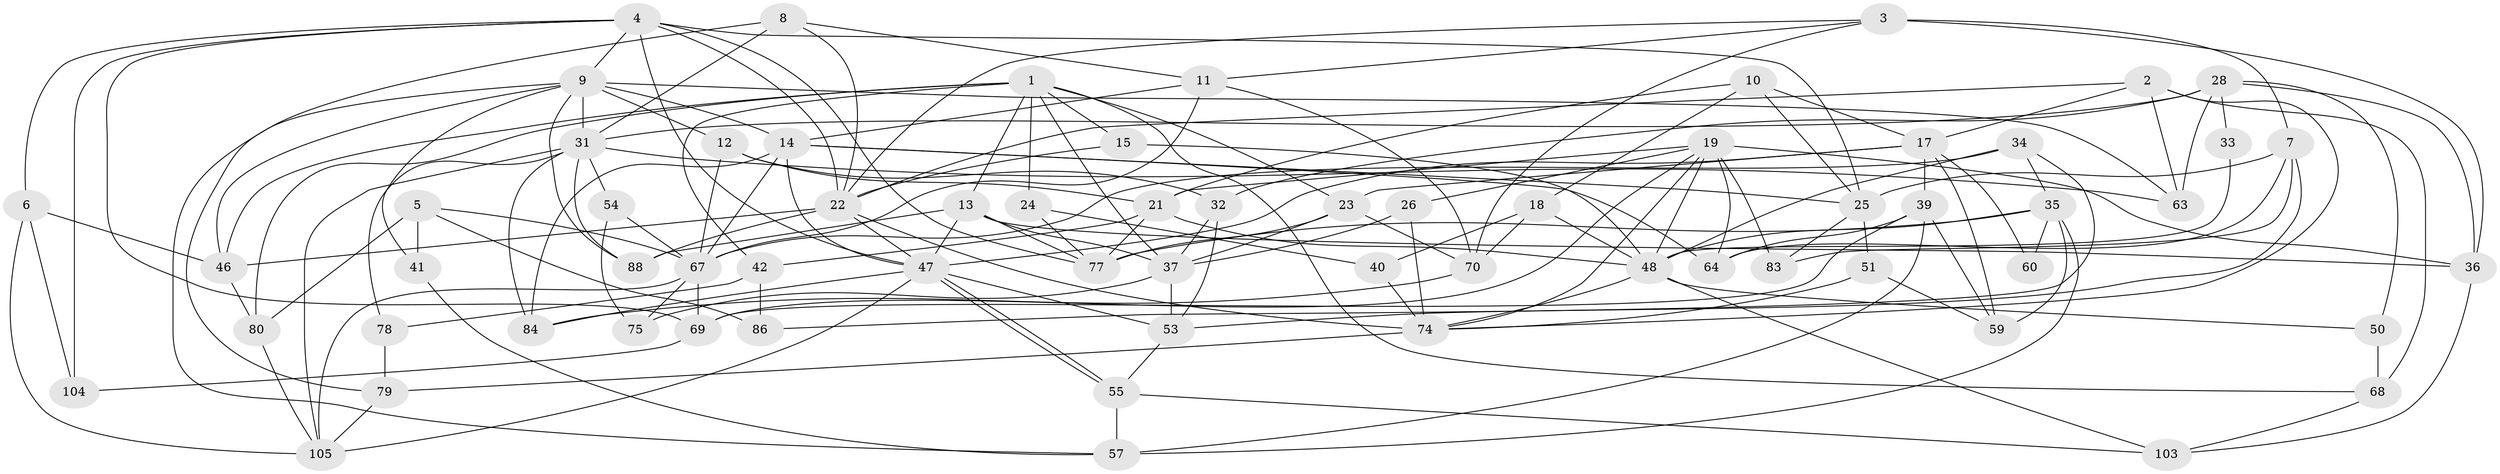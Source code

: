 // original degree distribution, {7: 0.04716981132075472, 4: 0.39622641509433965, 5: 0.10377358490566038, 3: 0.2830188679245283, 2: 0.07547169811320754, 6: 0.09433962264150944}
// Generated by graph-tools (version 1.1) at 2025/11/02/27/25 16:11:23]
// undirected, 66 vertices, 166 edges
graph export_dot {
graph [start="1"]
  node [color=gray90,style=filled];
  1 [super="+16"];
  2 [super="+100"];
  3 [super="+52"];
  4 [super="+45"];
  5 [super="+44"];
  6 [super="+65"];
  7 [super="+106"];
  8 [super="+38"];
  9 [super="+20"];
  10;
  11 [super="+29"];
  12 [super="+90"];
  13 [super="+61"];
  14 [super="+76"];
  15 [super="+81"];
  17 [super="+27"];
  18 [super="+96"];
  19 [super="+89"];
  21 [super="+72"];
  22 [super="+73"];
  23 [super="+58"];
  24;
  25 [super="+30"];
  26;
  28 [super="+49"];
  31 [super="+85"];
  32;
  33;
  34 [super="+62"];
  35;
  36;
  37 [super="+87"];
  39 [super="+56"];
  40 [super="+99"];
  41;
  42 [super="+43"];
  46 [super="+93"];
  47 [super="+97"];
  48 [super="+98"];
  50;
  51;
  53 [super="+71"];
  54;
  55 [super="+66"];
  57 [super="+101"];
  59 [super="+95"];
  60;
  63;
  64;
  67 [super="+94"];
  68;
  69;
  70 [super="+102"];
  74 [super="+82"];
  75;
  77 [super="+92"];
  78;
  79;
  80;
  83;
  84 [super="+91"];
  86;
  88;
  103;
  104;
  105;
  1 -- 37;
  1 -- 15;
  1 -- 23;
  1 -- 42;
  1 -- 68;
  1 -- 13;
  1 -- 80;
  1 -- 24;
  1 -- 46;
  2 -- 63;
  2 -- 68;
  2 -- 17;
  2 -- 74;
  2 -- 22;
  3 -- 7 [weight=2];
  3 -- 36;
  3 -- 70;
  3 -- 11;
  3 -- 22;
  4 -- 47;
  4 -- 104;
  4 -- 9;
  4 -- 69;
  4 -- 6;
  4 -- 25;
  4 -- 77;
  4 -- 22;
  5 -- 86;
  5 -- 67;
  5 -- 80;
  5 -- 41;
  6 -- 46;
  6 -- 104;
  6 -- 105;
  7 -- 25;
  7 -- 64;
  7 -- 83;
  7 -- 53;
  8 -- 57;
  8 -- 11;
  8 -- 22;
  8 -- 31;
  9 -- 41;
  9 -- 79;
  9 -- 88;
  9 -- 63;
  9 -- 31;
  9 -- 46;
  9 -- 14;
  9 -- 12;
  10 -- 25;
  10 -- 18;
  10 -- 17;
  10 -- 21;
  11 -- 14;
  11 -- 67;
  11 -- 70;
  12 -- 67;
  12 -- 32;
  12 -- 21;
  13 -- 88;
  13 -- 37;
  13 -- 36;
  13 -- 77;
  13 -- 47;
  14 -- 67;
  14 -- 84 [weight=2];
  14 -- 25;
  14 -- 47;
  14 -- 64;
  15 -- 48;
  15 -- 22;
  17 -- 59;
  17 -- 39;
  17 -- 60;
  17 -- 47;
  17 -- 23;
  18 -- 48;
  18 -- 70;
  18 -- 40;
  19 -- 21;
  19 -- 64;
  19 -- 48;
  19 -- 36;
  19 -- 69;
  19 -- 83;
  19 -- 26;
  19 -- 74;
  21 -- 77;
  21 -- 48;
  21 -- 42;
  22 -- 88;
  22 -- 74;
  22 -- 46;
  22 -- 47;
  23 -- 77;
  23 -- 37 [weight=2];
  23 -- 70;
  24 -- 40;
  24 -- 77;
  25 -- 83;
  25 -- 51;
  26 -- 74;
  26 -- 37;
  28 -- 63;
  28 -- 31;
  28 -- 36;
  28 -- 32;
  28 -- 33;
  28 -- 50;
  31 -- 105;
  31 -- 54;
  31 -- 63;
  31 -- 84;
  31 -- 88;
  31 -- 78;
  32 -- 37;
  32 -- 53;
  33 -- 48;
  34 -- 67;
  34 -- 48;
  34 -- 35;
  34 -- 86;
  35 -- 60;
  35 -- 77;
  35 -- 57;
  35 -- 59;
  35 -- 48;
  36 -- 103;
  37 -- 53;
  37 -- 75;
  39 -- 69;
  39 -- 64;
  39 -- 57;
  39 -- 59;
  40 -- 74 [weight=2];
  41 -- 57;
  42 -- 78;
  42 -- 86;
  46 -- 80;
  47 -- 84;
  47 -- 55;
  47 -- 55;
  47 -- 105;
  47 -- 53;
  48 -- 50;
  48 -- 103;
  48 -- 74;
  50 -- 68;
  51 -- 74;
  51 -- 59;
  53 -- 55;
  54 -- 67;
  54 -- 75;
  55 -- 57;
  55 -- 103;
  67 -- 69;
  67 -- 75;
  67 -- 105;
  68 -- 103;
  69 -- 104;
  70 -- 84;
  74 -- 79;
  78 -- 79;
  79 -- 105;
  80 -- 105;
}
